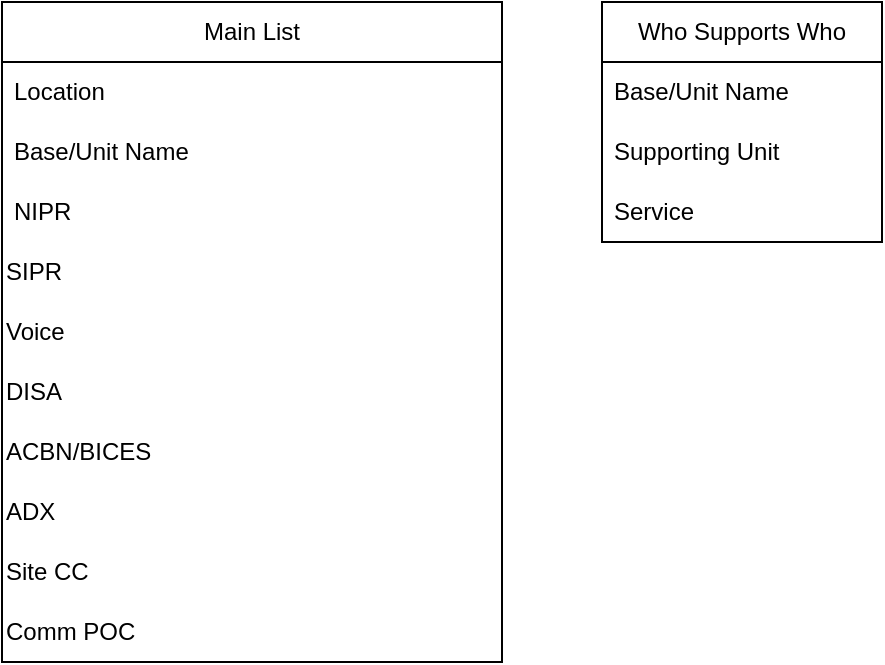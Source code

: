 <mxfile version="22.1.8" type="github">
  <diagram name="Page-1" id="udlZTOqjf8p95eHieu4j">
    <mxGraphModel dx="1232" dy="1124" grid="1" gridSize="10" guides="1" tooltips="1" connect="1" arrows="1" fold="1" page="1" pageScale="1" pageWidth="850" pageHeight="1100" math="0" shadow="0">
      <root>
        <mxCell id="0" />
        <mxCell id="1" parent="0" />
        <mxCell id="FOhfXP60HDrb2pCxlBpO-5" value="Main List" style="swimlane;fontStyle=0;childLayout=stackLayout;horizontal=1;startSize=30;horizontalStack=0;resizeParent=1;resizeParentMax=0;resizeLast=0;collapsible=1;marginBottom=0;whiteSpace=wrap;html=1;" vertex="1" parent="1">
          <mxGeometry x="130" y="340" width="250" height="330" as="geometry" />
        </mxCell>
        <mxCell id="FOhfXP60HDrb2pCxlBpO-6" value="Location" style="text;strokeColor=none;fillColor=none;align=left;verticalAlign=middle;spacingLeft=4;spacingRight=4;overflow=hidden;points=[[0,0.5],[1,0.5]];portConstraint=eastwest;rotatable=0;whiteSpace=wrap;html=1;" vertex="1" parent="FOhfXP60HDrb2pCxlBpO-5">
          <mxGeometry y="30" width="250" height="30" as="geometry" />
        </mxCell>
        <mxCell id="FOhfXP60HDrb2pCxlBpO-7" value="Base/Unit Name" style="text;strokeColor=none;fillColor=none;align=left;verticalAlign=middle;spacingLeft=4;spacingRight=4;overflow=hidden;points=[[0,0.5],[1,0.5]];portConstraint=eastwest;rotatable=0;whiteSpace=wrap;html=1;" vertex="1" parent="FOhfXP60HDrb2pCxlBpO-5">
          <mxGeometry y="60" width="250" height="30" as="geometry" />
        </mxCell>
        <mxCell id="FOhfXP60HDrb2pCxlBpO-8" value="NIPR" style="text;strokeColor=none;fillColor=none;align=left;verticalAlign=middle;spacingLeft=4;spacingRight=4;overflow=hidden;points=[[0,0.5],[1,0.5]];portConstraint=eastwest;rotatable=0;whiteSpace=wrap;html=1;" vertex="1" parent="FOhfXP60HDrb2pCxlBpO-5">
          <mxGeometry y="90" width="250" height="30" as="geometry" />
        </mxCell>
        <mxCell id="FOhfXP60HDrb2pCxlBpO-15" value="SIPR" style="text;html=1;strokeColor=none;fillColor=none;align=left;verticalAlign=middle;whiteSpace=wrap;rounded=0;" vertex="1" parent="FOhfXP60HDrb2pCxlBpO-5">
          <mxGeometry y="120" width="250" height="30" as="geometry" />
        </mxCell>
        <mxCell id="FOhfXP60HDrb2pCxlBpO-16" value="Voice" style="text;html=1;strokeColor=none;fillColor=none;align=left;verticalAlign=middle;whiteSpace=wrap;rounded=0;" vertex="1" parent="FOhfXP60HDrb2pCxlBpO-5">
          <mxGeometry y="150" width="250" height="30" as="geometry" />
        </mxCell>
        <mxCell id="FOhfXP60HDrb2pCxlBpO-18" value="DISA" style="text;html=1;strokeColor=none;fillColor=none;align=left;verticalAlign=middle;whiteSpace=wrap;rounded=0;" vertex="1" parent="FOhfXP60HDrb2pCxlBpO-5">
          <mxGeometry y="180" width="250" height="30" as="geometry" />
        </mxCell>
        <mxCell id="FOhfXP60HDrb2pCxlBpO-19" value="ACBN/BICES" style="text;html=1;strokeColor=none;fillColor=none;align=left;verticalAlign=middle;whiteSpace=wrap;rounded=0;" vertex="1" parent="FOhfXP60HDrb2pCxlBpO-5">
          <mxGeometry y="210" width="250" height="30" as="geometry" />
        </mxCell>
        <mxCell id="FOhfXP60HDrb2pCxlBpO-21" value="ADX" style="text;html=1;strokeColor=none;fillColor=none;align=left;verticalAlign=middle;whiteSpace=wrap;rounded=0;" vertex="1" parent="FOhfXP60HDrb2pCxlBpO-5">
          <mxGeometry y="240" width="250" height="30" as="geometry" />
        </mxCell>
        <mxCell id="FOhfXP60HDrb2pCxlBpO-22" value="Site CC" style="text;html=1;strokeColor=none;fillColor=none;align=left;verticalAlign=middle;whiteSpace=wrap;rounded=0;" vertex="1" parent="FOhfXP60HDrb2pCxlBpO-5">
          <mxGeometry y="270" width="250" height="30" as="geometry" />
        </mxCell>
        <mxCell id="FOhfXP60HDrb2pCxlBpO-23" value="Comm POC" style="text;html=1;strokeColor=none;fillColor=none;align=left;verticalAlign=middle;whiteSpace=wrap;rounded=0;" vertex="1" parent="FOhfXP60HDrb2pCxlBpO-5">
          <mxGeometry y="300" width="250" height="30" as="geometry" />
        </mxCell>
        <mxCell id="FOhfXP60HDrb2pCxlBpO-9" value="Who Supports Who" style="swimlane;fontStyle=0;childLayout=stackLayout;horizontal=1;startSize=30;horizontalStack=0;resizeParent=1;resizeParentMax=0;resizeLast=0;collapsible=1;marginBottom=0;whiteSpace=wrap;html=1;" vertex="1" parent="1">
          <mxGeometry x="430" y="340" width="140" height="120" as="geometry" />
        </mxCell>
        <mxCell id="FOhfXP60HDrb2pCxlBpO-10" value="Base/Unit Name" style="text;strokeColor=none;fillColor=none;align=left;verticalAlign=middle;spacingLeft=4;spacingRight=4;overflow=hidden;points=[[0,0.5],[1,0.5]];portConstraint=eastwest;rotatable=0;whiteSpace=wrap;html=1;" vertex="1" parent="FOhfXP60HDrb2pCxlBpO-9">
          <mxGeometry y="30" width="140" height="30" as="geometry" />
        </mxCell>
        <mxCell id="FOhfXP60HDrb2pCxlBpO-11" value="Supporting Unit" style="text;strokeColor=none;fillColor=none;align=left;verticalAlign=middle;spacingLeft=4;spacingRight=4;overflow=hidden;points=[[0,0.5],[1,0.5]];portConstraint=eastwest;rotatable=0;whiteSpace=wrap;html=1;" vertex="1" parent="FOhfXP60HDrb2pCxlBpO-9">
          <mxGeometry y="60" width="140" height="30" as="geometry" />
        </mxCell>
        <mxCell id="FOhfXP60HDrb2pCxlBpO-12" value="Service" style="text;strokeColor=none;fillColor=none;align=left;verticalAlign=middle;spacingLeft=4;spacingRight=4;overflow=hidden;points=[[0,0.5],[1,0.5]];portConstraint=eastwest;rotatable=0;whiteSpace=wrap;html=1;" vertex="1" parent="FOhfXP60HDrb2pCxlBpO-9">
          <mxGeometry y="90" width="140" height="30" as="geometry" />
        </mxCell>
      </root>
    </mxGraphModel>
  </diagram>
</mxfile>
